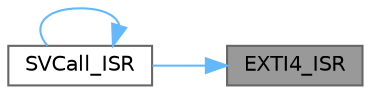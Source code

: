 digraph "EXTI4_ISR"
{
 // LATEX_PDF_SIZE
  bgcolor="transparent";
  edge [fontname=Helvetica,fontsize=10,labelfontname=Helvetica,labelfontsize=10];
  node [fontname=Helvetica,fontsize=10,shape=box,height=0.2,width=0.4];
  rankdir="RL";
  Node1 [label="EXTI4_ISR",height=0.2,width=0.4,color="gray40", fillcolor="grey60", style="filled", fontcolor="black",tooltip=" "];
  Node1 -> Node2 [dir="back",color="steelblue1",style="solid"];
  Node2 [label="SVCall_ISR",height=0.2,width=0.4,color="grey40", fillcolor="white", style="filled",URL="$d3/df1/startup_8c.html#a125617e1a4ed9a1648832110904bedbd",tooltip="Vector Table for Nested Vectored Interrupt Controller (NVIC)"];
  Node2 -> Node2 [dir="back",color="steelblue1",style="solid"];
}
